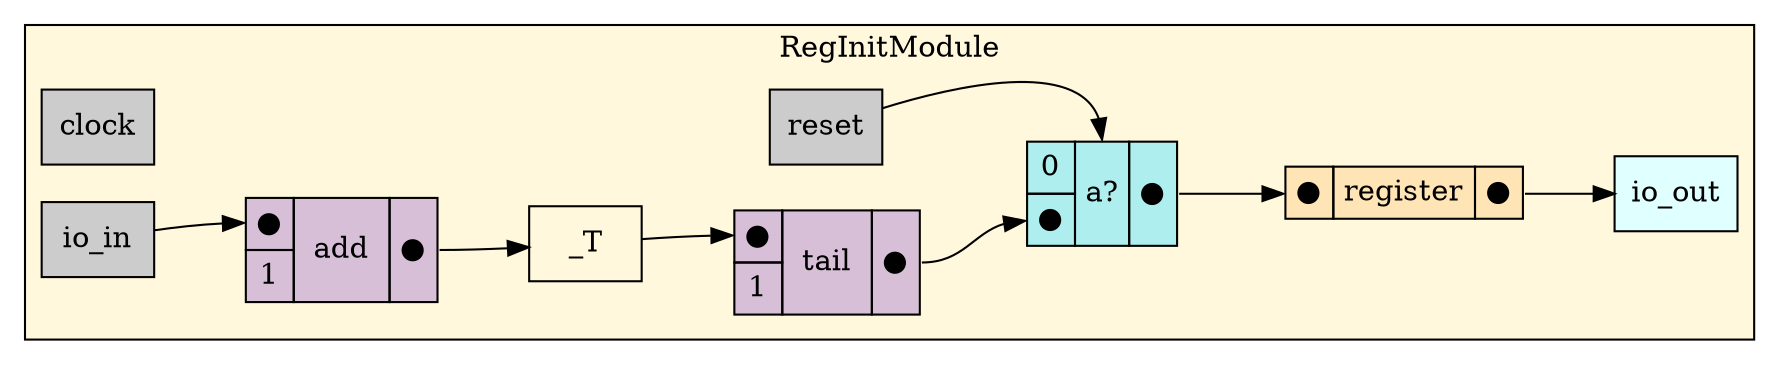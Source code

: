 digraph RegInitModule {
stylesheet = "styles.css"
rankdir="LR" 

subgraph cluster_RegInitModule {
  label="RegInitModule"
  URL=""
  bgcolor="#FFF8DC"
  cluster_RegInitModule_clock [shape = "rectangle" style="filled" fillcolor="#CCCCCC" label="clock" rank="0"]
     
cluster_RegInitModule_reset [shape = "rectangle" style="filled" fillcolor="#CCCCCC" label="reset" rank="0"]
     
cluster_RegInitModule_io_in [shape = "rectangle" style="filled" fillcolor="#CCCCCC" label="io_in" rank="0"]
     
cluster_RegInitModule_io_out [shape = "rectangle" style="filled" fillcolor="#E0FFFF" label="io_out" rank="1000"]
     
struct_cluster_RegInitModule_register [shape="plaintext" label=<
<TABLE BORDER="0" CELLBORDER="1" CELLSPACING="0" CELLPADDING="4" BGCOLOR="#FFE4B5">
  <TR>
    <TD PORT="in">&#x25cf;</TD>
    <TD>register</TD>
    <TD PORT="out">&#x25cf;</TD>
  </TR>
</TABLE>>];
cluster_RegInitModule__T [label = "_T" shape="rectangle"]; 

op_add_5 [shape = "plaintext" label=<
<TABLE BORDER="0" CELLBORDER="1" CELLSPACING="0" CELLPADDING="4" BGCOLOR="#D8BFD8">
  <TR>
    <TD PORT="in1">&#x25cf;</TD>
    <TD ROWSPAN="2" > add </TD>
    <TD ROWSPAN="2" PORT="out">&#x25cf;</TD>
  </TR>
  <TR>
    <TD PORT="in2">1</TD>
  </TR>
</TABLE>>];
       

mux_1523396448 [shape = "plaintext" label=<
<TABLE BORDER="0" CELLBORDER="1" CELLSPACING="0" CELLPADDING="4" BGCOLOR="#AFEEEE">
  <TR>
    <TD PORT="in1">0</TD>
    <TD ROWSPAN="2" PORT="select">a?</TD>
    <TD ROWSPAN="2" PORT="out">&#x25cf;</TD>
  </TR>
  <TR>
    <TD PORT="in2">&#x25cf;</TD>
  </TR>
</TABLE>>];
       

op_tail_6 [shape = "plaintext" label=<
<TABLE BORDER="0" CELLBORDER="1" CELLSPACING="0" CELLPADDING="4" BGCOLOR="#D8BFD8">
  <TR>
    <TD PORT="in1">&#x25cf;</TD>
    <TD ROWSPAN="2" > tail </TD>
    <TD ROWSPAN="2" PORT="out">&#x25cf;</TD>
  </TR>
  <TR>
    <TD>1</TD>
  </TR>
</TABLE>>];
       

  op_tail_6:out -> mux_1523396448:in2
  cluster_RegInitModule__T -> op_tail_6:in1
  cluster_RegInitModule_io_in -> op_add_5:in1
  mux_1523396448:out -> struct_cluster_RegInitModule_register:in
  cluster_RegInitModule_reset -> mux_1523396448:select
  struct_cluster_RegInitModule_register:out -> cluster_RegInitModule_io_out
  op_add_5:out -> cluster_RegInitModule__T
  
  
}
     
}

